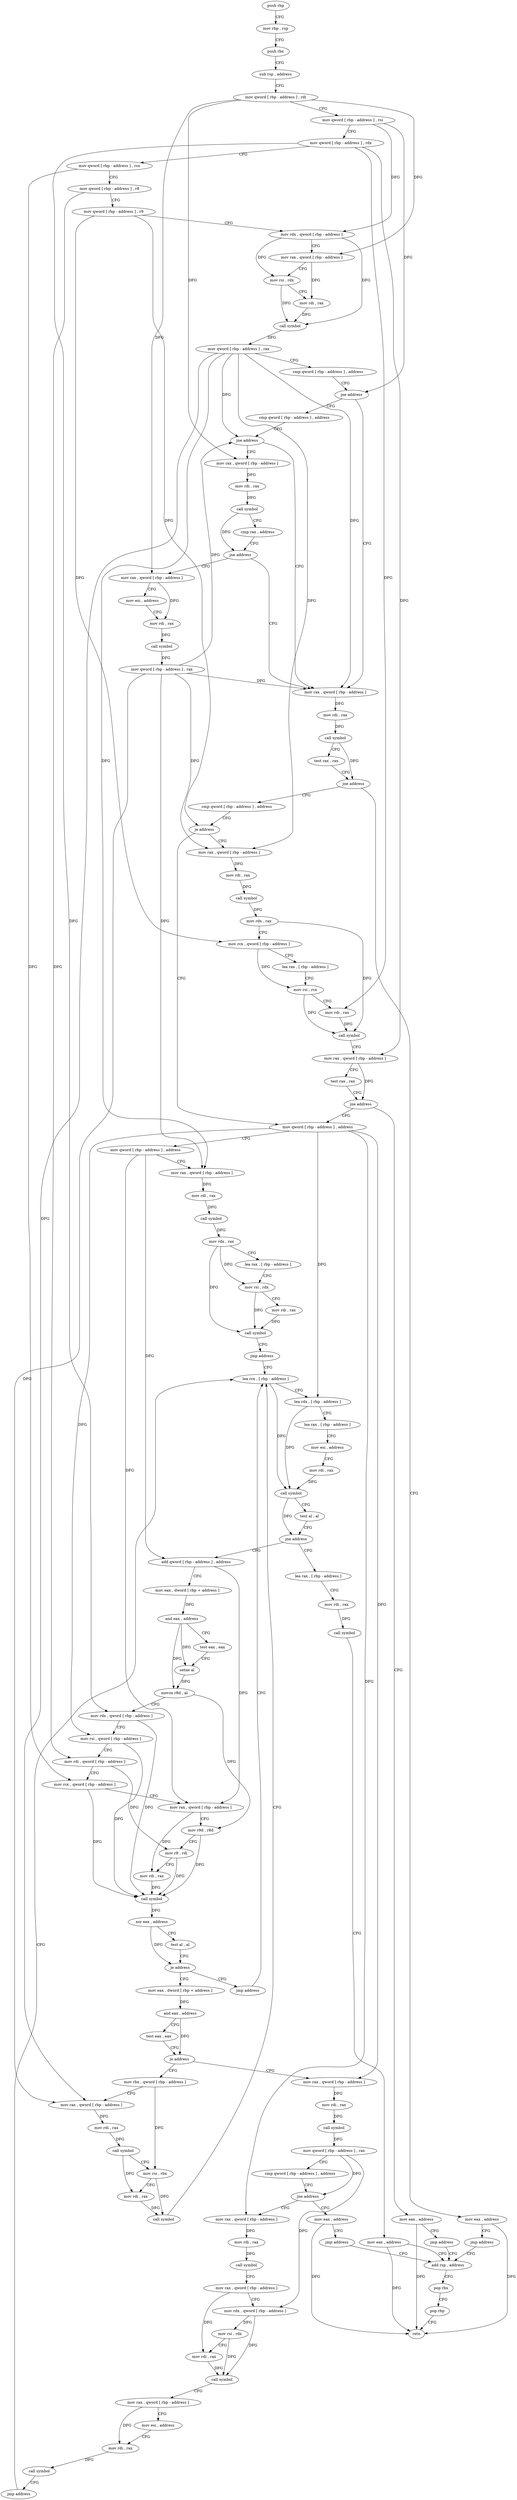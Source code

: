 digraph "func" {
"113609" [label = "push rbp" ]
"113610" [label = "mov rbp , rsp" ]
"113613" [label = "push rbx" ]
"113614" [label = "sub rsp , address" ]
"113621" [label = "mov qword [ rbp - address ] , rdi" ]
"113628" [label = "mov qword [ rbp - address ] , rsi" ]
"113635" [label = "mov qword [ rbp - address ] , rdx" ]
"113642" [label = "mov qword [ rbp - address ] , rcx" ]
"113649" [label = "mov qword [ rbp - address ] , r8" ]
"113656" [label = "mov qword [ rbp - address ] , r9" ]
"113663" [label = "mov rdx , qword [ rbp - address ]" ]
"113670" [label = "mov rax , qword [ rbp - address ]" ]
"113677" [label = "mov rsi , rdx" ]
"113680" [label = "mov rdi , rax" ]
"113683" [label = "call symbol" ]
"113688" [label = "mov qword [ rbp - address ] , rax" ]
"113692" [label = "cmp qword [ rbp - address ] , address" ]
"113700" [label = "jne address" ]
"113754" [label = "mov rax , qword [ rbp - address ]" ]
"113702" [label = "cmp qword [ rbp - address ] , address" ]
"113758" [label = "mov rdi , rax" ]
"113761" [label = "call symbol" ]
"113766" [label = "test rax , rax" ]
"113769" [label = "jne address" ]
"113781" [label = "cmp qword [ rbp - address ] , address" ]
"113771" [label = "mov eax , address" ]
"113707" [label = "jne address" ]
"113709" [label = "mov rax , qword [ rbp - address ]" ]
"113789" [label = "je address" ]
"113853" [label = "mov qword [ rbp - address ] , address" ]
"113791" [label = "mov rax , qword [ rbp - address ]" ]
"113776" [label = "jmp address" ]
"114143" [label = "add rsp , address" ]
"113716" [label = "mov rdi , rax" ]
"113719" [label = "call symbol" ]
"113724" [label = "cmp rax , address" ]
"113728" [label = "jne address" ]
"113730" [label = "mov rax , qword [ rbp - address ]" ]
"113861" [label = "mov qword [ rbp - address ] , address" ]
"113869" [label = "mov rax , qword [ rbp - address ]" ]
"113873" [label = "mov rdi , rax" ]
"113876" [label = "call symbol" ]
"113881" [label = "mov rdx , rax" ]
"113884" [label = "lea rax , [ rbp - address ]" ]
"113888" [label = "mov rsi , rdx" ]
"113891" [label = "mov rdi , rax" ]
"113894" [label = "call symbol" ]
"113899" [label = "jmp address" ]
"114093" [label = "lea rcx , [ rbp - address ]" ]
"113795" [label = "mov rdi , rax" ]
"113798" [label = "call symbol" ]
"113803" [label = "mov rdx , rax" ]
"113806" [label = "mov rcx , qword [ rbp - address ]" ]
"113813" [label = "lea rax , [ rbp - address ]" ]
"113820" [label = "mov rsi , rcx" ]
"113823" [label = "mov rdi , rax" ]
"113826" [label = "call symbol" ]
"113831" [label = "mov rax , qword [ rbp - address ]" ]
"113838" [label = "test rax , rax" ]
"113841" [label = "jne address" ]
"113843" [label = "mov eax , address" ]
"114150" [label = "pop rbx" ]
"114151" [label = "pop rbp" ]
"114152" [label = "retn" ]
"113737" [label = "mov esi , address" ]
"113742" [label = "mov rdi , rax" ]
"113745" [label = "call symbol" ]
"113750" [label = "mov qword [ rbp - address ] , rax" ]
"114097" [label = "lea rdx , [ rbp - address ]" ]
"114101" [label = "lea rax , [ rbp - address ]" ]
"114105" [label = "mov esi , address" ]
"114110" [label = "mov rdi , rax" ]
"114113" [label = "call symbol" ]
"114118" [label = "test al , al" ]
"114120" [label = "jne address" ]
"113904" [label = "add qword [ rbp - address ] , address" ]
"114126" [label = "lea rax , [ rbp - address ]" ]
"113848" [label = "jmp address" ]
"113909" [label = "mov eax , dword [ rbp + address ]" ]
"113912" [label = "and eax , address" ]
"113915" [label = "test eax , eax" ]
"113917" [label = "setne al" ]
"113920" [label = "movzx r8d , al" ]
"113924" [label = "mov rdx , qword [ rbp - address ]" ]
"113931" [label = "mov rsi , qword [ rbp - address ]" ]
"113935" [label = "mov rdi , qword [ rbp - address ]" ]
"113942" [label = "mov rcx , qword [ rbp - address ]" ]
"113949" [label = "mov rax , qword [ rbp - address ]" ]
"113953" [label = "mov r9d , r8d" ]
"113956" [label = "mov r8 , rdi" ]
"113959" [label = "mov rdi , rax" ]
"113962" [label = "call symbol" ]
"113967" [label = "xor eax , address" ]
"113970" [label = "test al , al" ]
"113972" [label = "je address" ]
"113976" [label = "mov eax , dword [ rbp + address ]" ]
"113974" [label = "jmp address" ]
"114130" [label = "mov rdi , rax" ]
"114133" [label = "call symbol" ]
"114138" [label = "mov eax , address" ]
"113979" [label = "and eax , address" ]
"113982" [label = "test eax , eax" ]
"113984" [label = "je address" ]
"114066" [label = "mov rbx , qword [ rbp - address ]" ]
"113986" [label = "mov rax , qword [ rbp - address ]" ]
"114070" [label = "mov rax , qword [ rbp - address ]" ]
"114074" [label = "mov rdi , rax" ]
"114077" [label = "call symbol" ]
"114082" [label = "mov rsi , rbx" ]
"114085" [label = "mov rdi , rax" ]
"114088" [label = "call symbol" ]
"113990" [label = "mov rdi , rax" ]
"113993" [label = "call symbol" ]
"113998" [label = "mov qword [ rbp - address ] , rax" ]
"114002" [label = "cmp qword [ rbp - address ] , address" ]
"114007" [label = "jne address" ]
"114016" [label = "mov rax , qword [ rbp - address ]" ]
"114009" [label = "mov eax , address" ]
"114020" [label = "mov rdi , rax" ]
"114023" [label = "call symbol" ]
"114028" [label = "mov rax , qword [ rbp - address ]" ]
"114032" [label = "mov rdx , qword [ rbp - address ]" ]
"114036" [label = "mov rsi , rdx" ]
"114039" [label = "mov rdi , rax" ]
"114042" [label = "call symbol" ]
"114047" [label = "mov rax , qword [ rbp - address ]" ]
"114051" [label = "mov esi , address" ]
"114056" [label = "mov rdi , rax" ]
"114059" [label = "call symbol" ]
"114064" [label = "jmp address" ]
"114014" [label = "jmp address" ]
"113609" -> "113610" [ label = "CFG" ]
"113610" -> "113613" [ label = "CFG" ]
"113613" -> "113614" [ label = "CFG" ]
"113614" -> "113621" [ label = "CFG" ]
"113621" -> "113628" [ label = "CFG" ]
"113621" -> "113670" [ label = "DFG" ]
"113621" -> "113709" [ label = "DFG" ]
"113621" -> "113730" [ label = "DFG" ]
"113628" -> "113635" [ label = "CFG" ]
"113628" -> "113663" [ label = "DFG" ]
"113628" -> "113700" [ label = "DFG" ]
"113635" -> "113642" [ label = "CFG" ]
"113635" -> "113831" [ label = "DFG" ]
"113635" -> "113924" [ label = "DFG" ]
"113635" -> "113823" [ label = "DFG" ]
"113642" -> "113649" [ label = "CFG" ]
"113642" -> "113942" [ label = "DFG" ]
"113649" -> "113656" [ label = "CFG" ]
"113649" -> "113935" [ label = "DFG" ]
"113656" -> "113663" [ label = "CFG" ]
"113656" -> "113789" [ label = "DFG" ]
"113656" -> "113806" [ label = "DFG" ]
"113663" -> "113670" [ label = "CFG" ]
"113663" -> "113677" [ label = "DFG" ]
"113663" -> "113683" [ label = "DFG" ]
"113670" -> "113677" [ label = "CFG" ]
"113670" -> "113680" [ label = "DFG" ]
"113677" -> "113680" [ label = "CFG" ]
"113677" -> "113683" [ label = "DFG" ]
"113680" -> "113683" [ label = "DFG" ]
"113683" -> "113688" [ label = "DFG" ]
"113688" -> "113692" [ label = "CFG" ]
"113688" -> "113754" [ label = "DFG" ]
"113688" -> "113707" [ label = "DFG" ]
"113688" -> "113869" [ label = "DFG" ]
"113688" -> "113791" [ label = "DFG" ]
"113688" -> "114070" [ label = "DFG" ]
"113692" -> "113700" [ label = "CFG" ]
"113700" -> "113754" [ label = "CFG" ]
"113700" -> "113702" [ label = "CFG" ]
"113754" -> "113758" [ label = "DFG" ]
"113702" -> "113707" [ label = "CFG" ]
"113758" -> "113761" [ label = "DFG" ]
"113761" -> "113766" [ label = "CFG" ]
"113761" -> "113769" [ label = "DFG" ]
"113766" -> "113769" [ label = "CFG" ]
"113769" -> "113781" [ label = "CFG" ]
"113769" -> "113771" [ label = "CFG" ]
"113781" -> "113789" [ label = "CFG" ]
"113771" -> "113776" [ label = "CFG" ]
"113771" -> "114152" [ label = "DFG" ]
"113707" -> "113754" [ label = "CFG" ]
"113707" -> "113709" [ label = "CFG" ]
"113709" -> "113716" [ label = "DFG" ]
"113789" -> "113853" [ label = "CFG" ]
"113789" -> "113791" [ label = "CFG" ]
"113853" -> "113861" [ label = "CFG" ]
"113853" -> "113931" [ label = "DFG" ]
"113853" -> "113986" [ label = "DFG" ]
"113853" -> "114016" [ label = "DFG" ]
"113853" -> "114097" [ label = "DFG" ]
"113791" -> "113795" [ label = "DFG" ]
"113776" -> "114143" [ label = "CFG" ]
"114143" -> "114150" [ label = "CFG" ]
"113716" -> "113719" [ label = "DFG" ]
"113719" -> "113724" [ label = "CFG" ]
"113719" -> "113728" [ label = "DFG" ]
"113724" -> "113728" [ label = "CFG" ]
"113728" -> "113754" [ label = "CFG" ]
"113728" -> "113730" [ label = "CFG" ]
"113730" -> "113737" [ label = "CFG" ]
"113730" -> "113742" [ label = "DFG" ]
"113861" -> "113869" [ label = "CFG" ]
"113861" -> "113904" [ label = "DFG" ]
"113861" -> "113949" [ label = "DFG" ]
"113869" -> "113873" [ label = "DFG" ]
"113873" -> "113876" [ label = "DFG" ]
"113876" -> "113881" [ label = "DFG" ]
"113881" -> "113884" [ label = "CFG" ]
"113881" -> "113888" [ label = "DFG" ]
"113881" -> "113894" [ label = "DFG" ]
"113884" -> "113888" [ label = "CFG" ]
"113888" -> "113891" [ label = "CFG" ]
"113888" -> "113894" [ label = "DFG" ]
"113891" -> "113894" [ label = "DFG" ]
"113894" -> "113899" [ label = "CFG" ]
"113899" -> "114093" [ label = "CFG" ]
"114093" -> "114097" [ label = "CFG" ]
"114093" -> "114113" [ label = "DFG" ]
"113795" -> "113798" [ label = "DFG" ]
"113798" -> "113803" [ label = "DFG" ]
"113803" -> "113806" [ label = "CFG" ]
"113803" -> "113826" [ label = "DFG" ]
"113806" -> "113813" [ label = "CFG" ]
"113806" -> "113820" [ label = "DFG" ]
"113813" -> "113820" [ label = "CFG" ]
"113820" -> "113823" [ label = "CFG" ]
"113820" -> "113826" [ label = "DFG" ]
"113823" -> "113826" [ label = "DFG" ]
"113826" -> "113831" [ label = "CFG" ]
"113831" -> "113838" [ label = "CFG" ]
"113831" -> "113841" [ label = "DFG" ]
"113838" -> "113841" [ label = "CFG" ]
"113841" -> "113853" [ label = "CFG" ]
"113841" -> "113843" [ label = "CFG" ]
"113843" -> "113848" [ label = "CFG" ]
"113843" -> "114152" [ label = "DFG" ]
"114150" -> "114151" [ label = "CFG" ]
"114151" -> "114152" [ label = "CFG" ]
"113737" -> "113742" [ label = "CFG" ]
"113742" -> "113745" [ label = "DFG" ]
"113745" -> "113750" [ label = "DFG" ]
"113750" -> "113754" [ label = "DFG" ]
"113750" -> "113707" [ label = "DFG" ]
"113750" -> "113869" [ label = "DFG" ]
"113750" -> "113791" [ label = "DFG" ]
"113750" -> "114070" [ label = "DFG" ]
"114097" -> "114101" [ label = "CFG" ]
"114097" -> "114113" [ label = "DFG" ]
"114101" -> "114105" [ label = "CFG" ]
"114105" -> "114110" [ label = "CFG" ]
"114110" -> "114113" [ label = "DFG" ]
"114113" -> "114118" [ label = "CFG" ]
"114113" -> "114120" [ label = "DFG" ]
"114118" -> "114120" [ label = "CFG" ]
"114120" -> "113904" [ label = "CFG" ]
"114120" -> "114126" [ label = "CFG" ]
"113904" -> "113909" [ label = "CFG" ]
"113904" -> "113949" [ label = "DFG" ]
"114126" -> "114130" [ label = "CFG" ]
"113848" -> "114143" [ label = "CFG" ]
"113909" -> "113912" [ label = "DFG" ]
"113912" -> "113915" [ label = "CFG" ]
"113912" -> "113917" [ label = "DFG" ]
"113912" -> "113920" [ label = "DFG" ]
"113915" -> "113917" [ label = "CFG" ]
"113917" -> "113920" [ label = "DFG" ]
"113920" -> "113924" [ label = "CFG" ]
"113920" -> "113953" [ label = "DFG" ]
"113924" -> "113931" [ label = "CFG" ]
"113924" -> "113962" [ label = "DFG" ]
"113931" -> "113935" [ label = "CFG" ]
"113931" -> "113962" [ label = "DFG" ]
"113935" -> "113942" [ label = "CFG" ]
"113935" -> "113956" [ label = "DFG" ]
"113942" -> "113949" [ label = "CFG" ]
"113942" -> "113962" [ label = "DFG" ]
"113949" -> "113953" [ label = "CFG" ]
"113949" -> "113959" [ label = "DFG" ]
"113953" -> "113956" [ label = "CFG" ]
"113953" -> "113962" [ label = "DFG" ]
"113956" -> "113959" [ label = "CFG" ]
"113956" -> "113962" [ label = "DFG" ]
"113959" -> "113962" [ label = "DFG" ]
"113962" -> "113967" [ label = "DFG" ]
"113967" -> "113970" [ label = "CFG" ]
"113967" -> "113972" [ label = "DFG" ]
"113970" -> "113972" [ label = "CFG" ]
"113972" -> "113976" [ label = "CFG" ]
"113972" -> "113974" [ label = "CFG" ]
"113976" -> "113979" [ label = "DFG" ]
"113974" -> "114093" [ label = "CFG" ]
"114130" -> "114133" [ label = "DFG" ]
"114133" -> "114138" [ label = "CFG" ]
"114138" -> "114143" [ label = "CFG" ]
"114138" -> "114152" [ label = "DFG" ]
"113979" -> "113982" [ label = "CFG" ]
"113979" -> "113984" [ label = "DFG" ]
"113982" -> "113984" [ label = "CFG" ]
"113984" -> "114066" [ label = "CFG" ]
"113984" -> "113986" [ label = "CFG" ]
"114066" -> "114070" [ label = "CFG" ]
"114066" -> "114082" [ label = "DFG" ]
"113986" -> "113990" [ label = "DFG" ]
"114070" -> "114074" [ label = "DFG" ]
"114074" -> "114077" [ label = "DFG" ]
"114077" -> "114082" [ label = "CFG" ]
"114077" -> "114085" [ label = "DFG" ]
"114082" -> "114085" [ label = "CFG" ]
"114082" -> "114088" [ label = "DFG" ]
"114085" -> "114088" [ label = "DFG" ]
"114088" -> "114093" [ label = "CFG" ]
"113990" -> "113993" [ label = "DFG" ]
"113993" -> "113998" [ label = "DFG" ]
"113998" -> "114002" [ label = "CFG" ]
"113998" -> "114007" [ label = "DFG" ]
"113998" -> "114032" [ label = "DFG" ]
"114002" -> "114007" [ label = "CFG" ]
"114007" -> "114016" [ label = "CFG" ]
"114007" -> "114009" [ label = "CFG" ]
"114016" -> "114020" [ label = "DFG" ]
"114009" -> "114014" [ label = "CFG" ]
"114009" -> "114152" [ label = "DFG" ]
"114020" -> "114023" [ label = "DFG" ]
"114023" -> "114028" [ label = "CFG" ]
"114028" -> "114032" [ label = "CFG" ]
"114028" -> "114039" [ label = "DFG" ]
"114032" -> "114036" [ label = "DFG" ]
"114032" -> "114042" [ label = "DFG" ]
"114036" -> "114039" [ label = "CFG" ]
"114036" -> "114042" [ label = "DFG" ]
"114039" -> "114042" [ label = "DFG" ]
"114042" -> "114047" [ label = "CFG" ]
"114047" -> "114051" [ label = "CFG" ]
"114047" -> "114056" [ label = "DFG" ]
"114051" -> "114056" [ label = "CFG" ]
"114056" -> "114059" [ label = "DFG" ]
"114059" -> "114064" [ label = "CFG" ]
"114064" -> "114093" [ label = "CFG" ]
"114014" -> "114143" [ label = "CFG" ]
}
